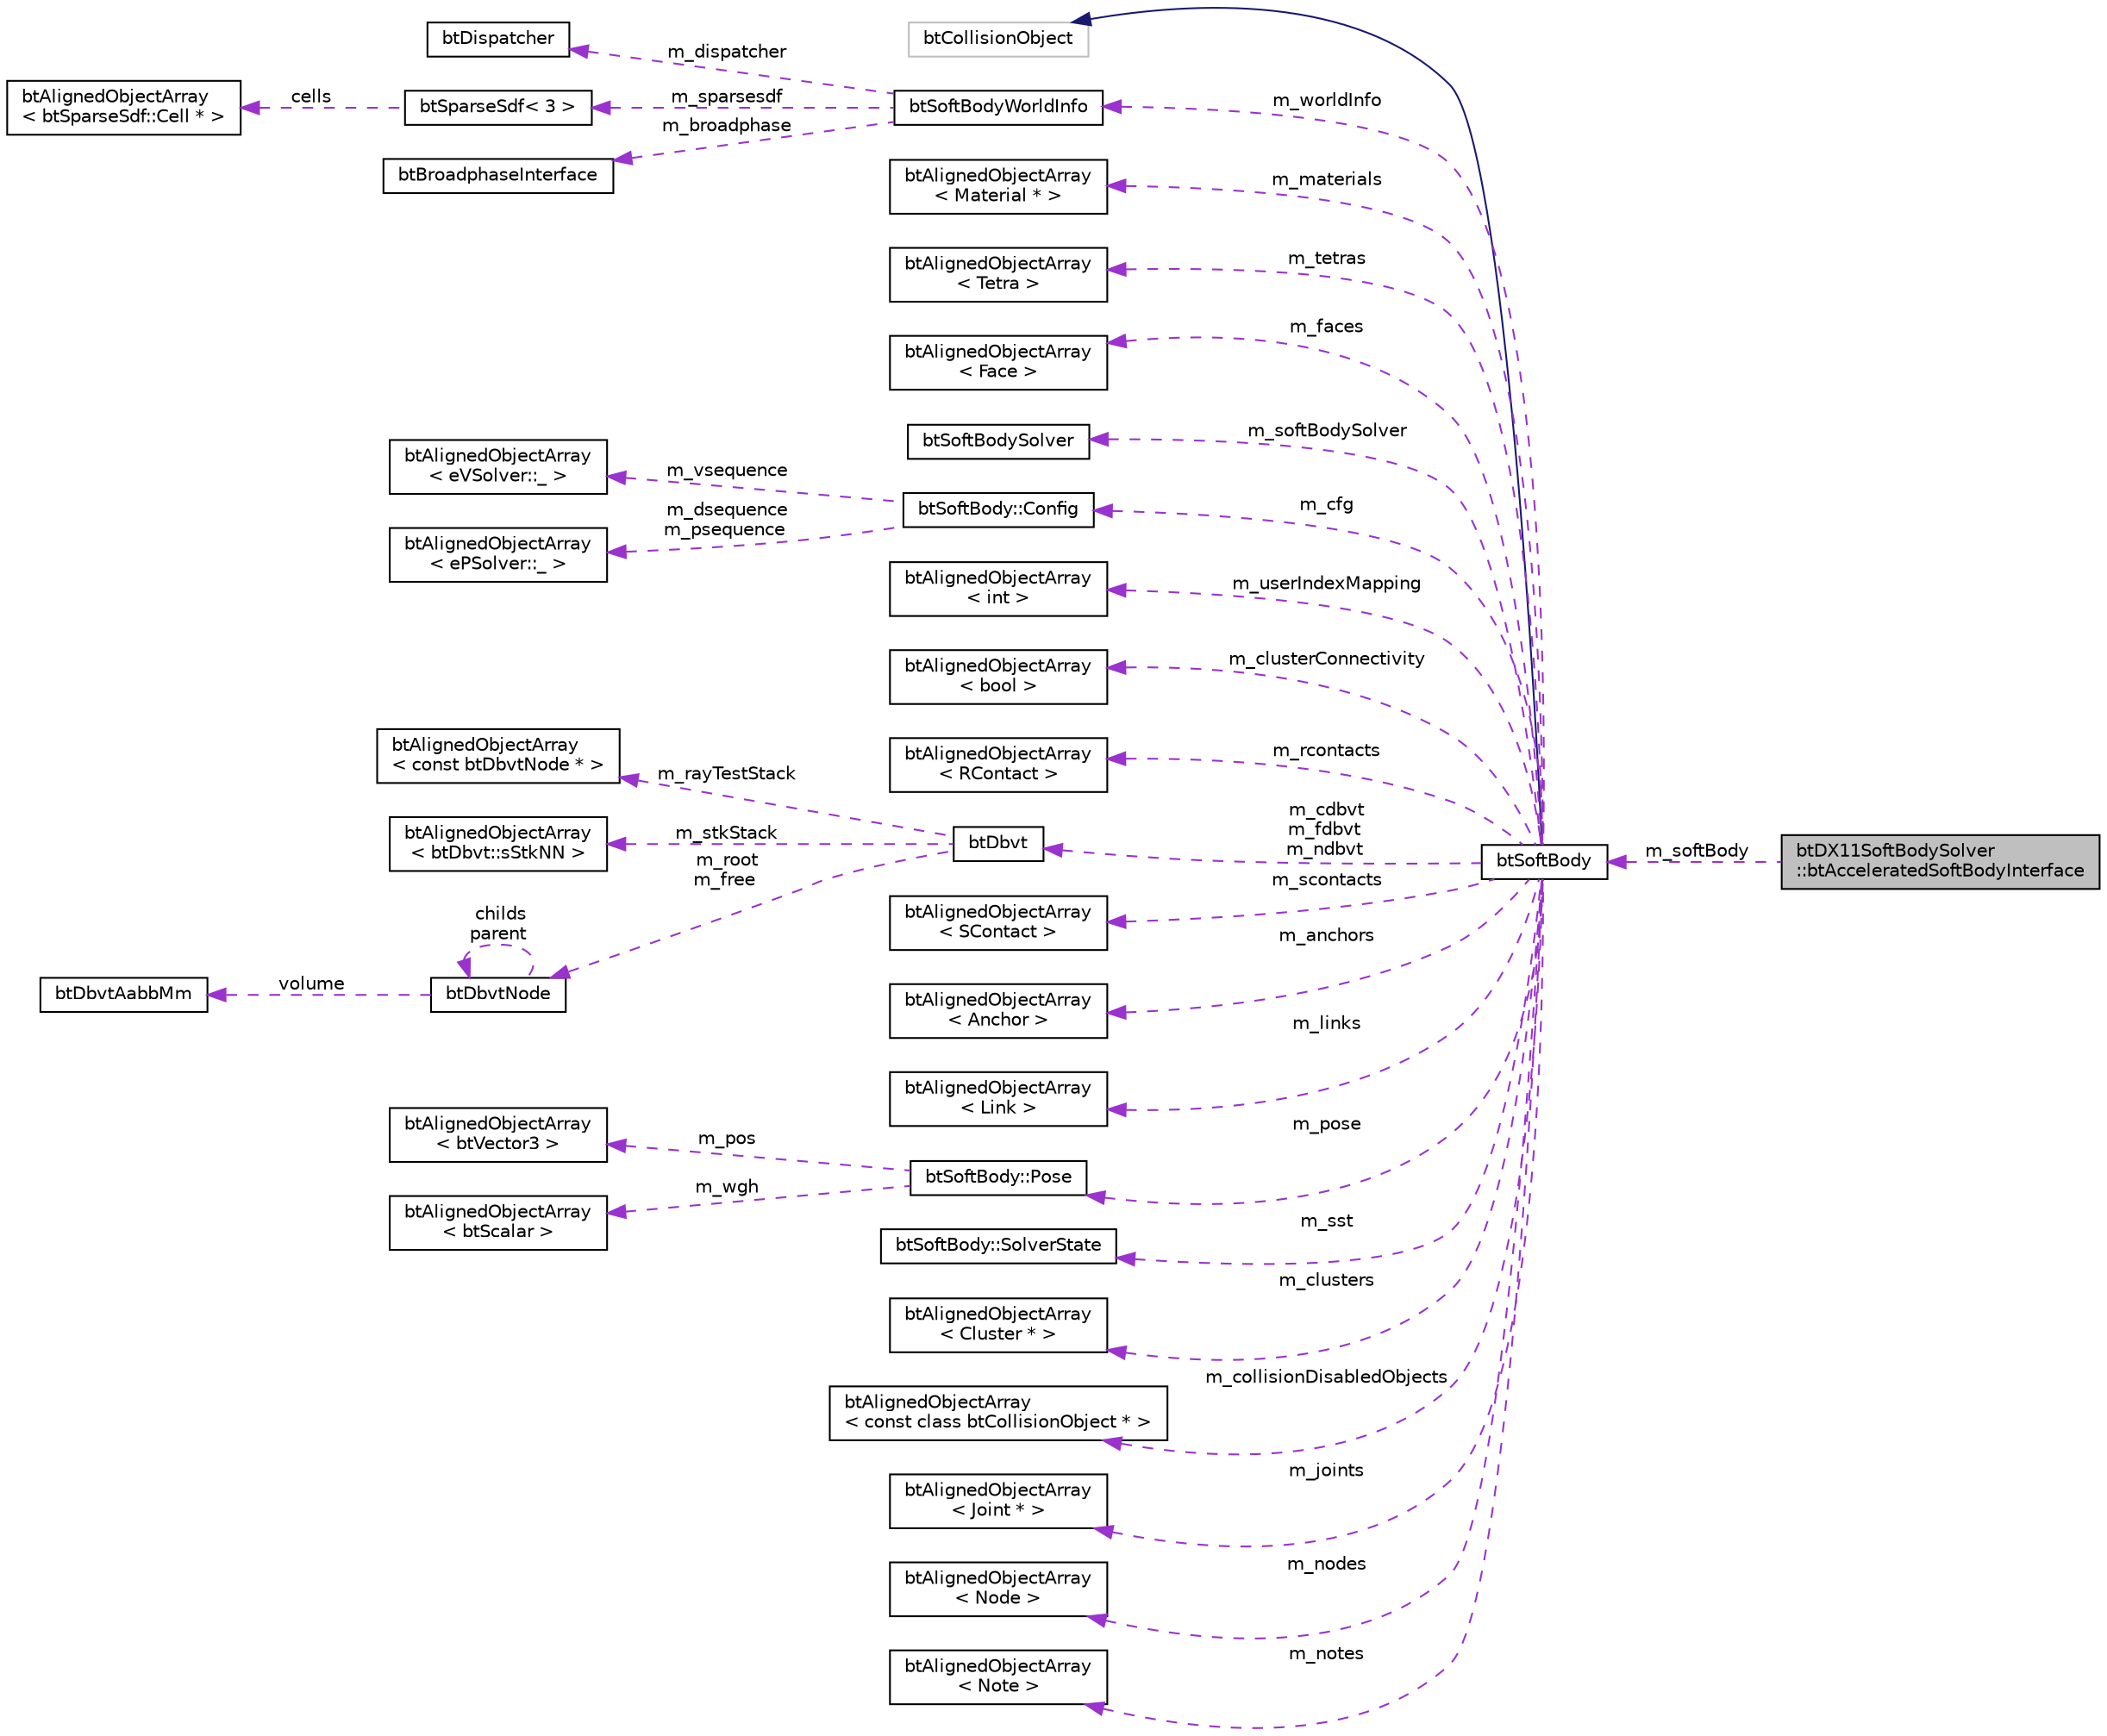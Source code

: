 digraph "btDX11SoftBodySolver::btAcceleratedSoftBodyInterface"
{
  edge [fontname="Helvetica",fontsize="10",labelfontname="Helvetica",labelfontsize="10"];
  node [fontname="Helvetica",fontsize="10",shape=record];
  rankdir="LR";
  Node1 [label="btDX11SoftBodySolver\l::btAcceleratedSoftBodyInterface",height=0.2,width=0.4,color="black", fillcolor="grey75", style="filled", fontcolor="black"];
  Node2 -> Node1 [dir="back",color="darkorchid3",fontsize="10",style="dashed",label=" m_softBody" ,fontname="Helvetica"];
  Node2 [label="btSoftBody",height=0.2,width=0.4,color="black", fillcolor="white", style="filled",URL="$classbt_soft_body.html"];
  Node3 -> Node2 [dir="back",color="midnightblue",fontsize="10",style="solid",fontname="Helvetica"];
  Node3 [label="btCollisionObject",height=0.2,width=0.4,color="grey75", fillcolor="white", style="filled"];
  Node4 -> Node2 [dir="back",color="darkorchid3",fontsize="10",style="dashed",label=" m_worldInfo" ,fontname="Helvetica"];
  Node4 [label="btSoftBodyWorldInfo",height=0.2,width=0.4,color="black", fillcolor="white", style="filled",URL="$structbt_soft_body_world_info.html"];
  Node5 -> Node4 [dir="back",color="darkorchid3",fontsize="10",style="dashed",label=" m_dispatcher" ,fontname="Helvetica"];
  Node5 [label="btDispatcher",height=0.2,width=0.4,color="black", fillcolor="white", style="filled",URL="$classbt_dispatcher.html"];
  Node6 -> Node4 [dir="back",color="darkorchid3",fontsize="10",style="dashed",label=" m_sparsesdf" ,fontname="Helvetica"];
  Node6 [label="btSparseSdf\< 3 \>",height=0.2,width=0.4,color="black", fillcolor="white", style="filled",URL="$structbt_sparse_sdf.html"];
  Node7 -> Node6 [dir="back",color="darkorchid3",fontsize="10",style="dashed",label=" cells" ,fontname="Helvetica"];
  Node7 [label="btAlignedObjectArray\l\< btSparseSdf::Cell * \>",height=0.2,width=0.4,color="black", fillcolor="white", style="filled",URL="$classbt_aligned_object_array.html"];
  Node8 -> Node4 [dir="back",color="darkorchid3",fontsize="10",style="dashed",label=" m_broadphase" ,fontname="Helvetica"];
  Node8 [label="btBroadphaseInterface",height=0.2,width=0.4,color="black", fillcolor="white", style="filled",URL="$classbt_broadphase_interface.html"];
  Node9 -> Node2 [dir="back",color="darkorchid3",fontsize="10",style="dashed",label=" m_materials" ,fontname="Helvetica"];
  Node9 [label="btAlignedObjectArray\l\< Material * \>",height=0.2,width=0.4,color="black", fillcolor="white", style="filled",URL="$classbt_aligned_object_array.html"];
  Node10 -> Node2 [dir="back",color="darkorchid3",fontsize="10",style="dashed",label=" m_tetras" ,fontname="Helvetica"];
  Node10 [label="btAlignedObjectArray\l\< Tetra \>",height=0.2,width=0.4,color="black", fillcolor="white", style="filled",URL="$classbt_aligned_object_array.html"];
  Node11 -> Node2 [dir="back",color="darkorchid3",fontsize="10",style="dashed",label=" m_faces" ,fontname="Helvetica"];
  Node11 [label="btAlignedObjectArray\l\< Face \>",height=0.2,width=0.4,color="black", fillcolor="white", style="filled",URL="$classbt_aligned_object_array.html"];
  Node12 -> Node2 [dir="back",color="darkorchid3",fontsize="10",style="dashed",label=" m_softBodySolver" ,fontname="Helvetica"];
  Node12 [label="btSoftBodySolver",height=0.2,width=0.4,color="black", fillcolor="white", style="filled",URL="$classbt_soft_body_solver.html"];
  Node13 -> Node2 [dir="back",color="darkorchid3",fontsize="10",style="dashed",label=" m_cfg" ,fontname="Helvetica"];
  Node13 [label="btSoftBody::Config",height=0.2,width=0.4,color="black", fillcolor="white", style="filled",URL="$structbt_soft_body_1_1_config.html"];
  Node14 -> Node13 [dir="back",color="darkorchid3",fontsize="10",style="dashed",label=" m_vsequence" ,fontname="Helvetica"];
  Node14 [label="btAlignedObjectArray\l\< eVSolver::_ \>",height=0.2,width=0.4,color="black", fillcolor="white", style="filled",URL="$classbt_aligned_object_array.html"];
  Node15 -> Node13 [dir="back",color="darkorchid3",fontsize="10",style="dashed",label=" m_dsequence\nm_psequence" ,fontname="Helvetica"];
  Node15 [label="btAlignedObjectArray\l\< ePSolver::_ \>",height=0.2,width=0.4,color="black", fillcolor="white", style="filled",URL="$classbt_aligned_object_array.html"];
  Node16 -> Node2 [dir="back",color="darkorchid3",fontsize="10",style="dashed",label=" m_userIndexMapping" ,fontname="Helvetica"];
  Node16 [label="btAlignedObjectArray\l\< int \>",height=0.2,width=0.4,color="black", fillcolor="white", style="filled",URL="$classbt_aligned_object_array.html"];
  Node17 -> Node2 [dir="back",color="darkorchid3",fontsize="10",style="dashed",label=" m_clusterConnectivity" ,fontname="Helvetica"];
  Node17 [label="btAlignedObjectArray\l\< bool \>",height=0.2,width=0.4,color="black", fillcolor="white", style="filled",URL="$classbt_aligned_object_array.html"];
  Node18 -> Node2 [dir="back",color="darkorchid3",fontsize="10",style="dashed",label=" m_rcontacts" ,fontname="Helvetica"];
  Node18 [label="btAlignedObjectArray\l\< RContact \>",height=0.2,width=0.4,color="black", fillcolor="white", style="filled",URL="$classbt_aligned_object_array.html"];
  Node19 -> Node2 [dir="back",color="darkorchid3",fontsize="10",style="dashed",label=" m_cdbvt\nm_fdbvt\nm_ndbvt" ,fontname="Helvetica"];
  Node19 [label="btDbvt",height=0.2,width=0.4,color="black", fillcolor="white", style="filled",URL="$structbt_dbvt.html"];
  Node20 -> Node19 [dir="back",color="darkorchid3",fontsize="10",style="dashed",label=" m_rayTestStack" ,fontname="Helvetica"];
  Node20 [label="btAlignedObjectArray\l\< const btDbvtNode * \>",height=0.2,width=0.4,color="black", fillcolor="white", style="filled",URL="$classbt_aligned_object_array.html"];
  Node21 -> Node19 [dir="back",color="darkorchid3",fontsize="10",style="dashed",label=" m_stkStack" ,fontname="Helvetica"];
  Node21 [label="btAlignedObjectArray\l\< btDbvt::sStkNN \>",height=0.2,width=0.4,color="black", fillcolor="white", style="filled",URL="$classbt_aligned_object_array.html"];
  Node22 -> Node19 [dir="back",color="darkorchid3",fontsize="10",style="dashed",label=" m_root\nm_free" ,fontname="Helvetica"];
  Node22 [label="btDbvtNode",height=0.2,width=0.4,color="black", fillcolor="white", style="filled",URL="$structbt_dbvt_node.html"];
  Node23 -> Node22 [dir="back",color="darkorchid3",fontsize="10",style="dashed",label=" volume" ,fontname="Helvetica"];
  Node23 [label="btDbvtAabbMm",height=0.2,width=0.4,color="black", fillcolor="white", style="filled",URL="$structbt_dbvt_aabb_mm.html"];
  Node22 -> Node22 [dir="back",color="darkorchid3",fontsize="10",style="dashed",label=" childs\nparent" ,fontname="Helvetica"];
  Node24 -> Node2 [dir="back",color="darkorchid3",fontsize="10",style="dashed",label=" m_scontacts" ,fontname="Helvetica"];
  Node24 [label="btAlignedObjectArray\l\< SContact \>",height=0.2,width=0.4,color="black", fillcolor="white", style="filled",URL="$classbt_aligned_object_array.html"];
  Node25 -> Node2 [dir="back",color="darkorchid3",fontsize="10",style="dashed",label=" m_anchors" ,fontname="Helvetica"];
  Node25 [label="btAlignedObjectArray\l\< Anchor \>",height=0.2,width=0.4,color="black", fillcolor="white", style="filled",URL="$classbt_aligned_object_array.html"];
  Node26 -> Node2 [dir="back",color="darkorchid3",fontsize="10",style="dashed",label=" m_links" ,fontname="Helvetica"];
  Node26 [label="btAlignedObjectArray\l\< Link \>",height=0.2,width=0.4,color="black", fillcolor="white", style="filled",URL="$classbt_aligned_object_array.html"];
  Node27 -> Node2 [dir="back",color="darkorchid3",fontsize="10",style="dashed",label=" m_pose" ,fontname="Helvetica"];
  Node27 [label="btSoftBody::Pose",height=0.2,width=0.4,color="black", fillcolor="white", style="filled",URL="$structbt_soft_body_1_1_pose.html"];
  Node28 -> Node27 [dir="back",color="darkorchid3",fontsize="10",style="dashed",label=" m_pos" ,fontname="Helvetica"];
  Node28 [label="btAlignedObjectArray\l\< btVector3 \>",height=0.2,width=0.4,color="black", fillcolor="white", style="filled",URL="$classbt_aligned_object_array.html"];
  Node29 -> Node27 [dir="back",color="darkorchid3",fontsize="10",style="dashed",label=" m_wgh" ,fontname="Helvetica"];
  Node29 [label="btAlignedObjectArray\l\< btScalar \>",height=0.2,width=0.4,color="black", fillcolor="white", style="filled",URL="$classbt_aligned_object_array.html"];
  Node30 -> Node2 [dir="back",color="darkorchid3",fontsize="10",style="dashed",label=" m_sst" ,fontname="Helvetica"];
  Node30 [label="btSoftBody::SolverState",height=0.2,width=0.4,color="black", fillcolor="white", style="filled",URL="$structbt_soft_body_1_1_solver_state.html"];
  Node31 -> Node2 [dir="back",color="darkorchid3",fontsize="10",style="dashed",label=" m_clusters" ,fontname="Helvetica"];
  Node31 [label="btAlignedObjectArray\l\< Cluster * \>",height=0.2,width=0.4,color="black", fillcolor="white", style="filled",URL="$classbt_aligned_object_array.html"];
  Node32 -> Node2 [dir="back",color="darkorchid3",fontsize="10",style="dashed",label=" m_collisionDisabledObjects" ,fontname="Helvetica"];
  Node32 [label="btAlignedObjectArray\l\< const class btCollisionObject * \>",height=0.2,width=0.4,color="black", fillcolor="white", style="filled",URL="$classbt_aligned_object_array.html"];
  Node33 -> Node2 [dir="back",color="darkorchid3",fontsize="10",style="dashed",label=" m_joints" ,fontname="Helvetica"];
  Node33 [label="btAlignedObjectArray\l\< Joint * \>",height=0.2,width=0.4,color="black", fillcolor="white", style="filled",URL="$classbt_aligned_object_array.html"];
  Node34 -> Node2 [dir="back",color="darkorchid3",fontsize="10",style="dashed",label=" m_nodes" ,fontname="Helvetica"];
  Node34 [label="btAlignedObjectArray\l\< Node \>",height=0.2,width=0.4,color="black", fillcolor="white", style="filled",URL="$classbt_aligned_object_array.html"];
  Node35 -> Node2 [dir="back",color="darkorchid3",fontsize="10",style="dashed",label=" m_notes" ,fontname="Helvetica"];
  Node35 [label="btAlignedObjectArray\l\< Note \>",height=0.2,width=0.4,color="black", fillcolor="white", style="filled",URL="$classbt_aligned_object_array.html"];
}
